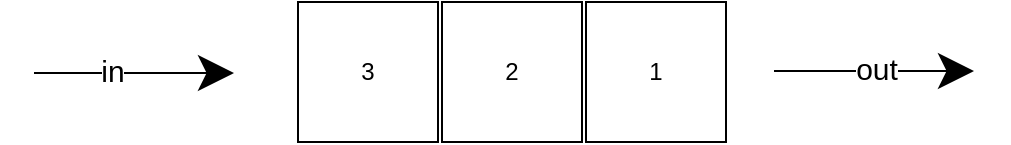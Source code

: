 <mxfile>
    <diagram id="mJgAHA-NCV9GFRcPU_wy" name="Page-1">
        <mxGraphModel dx="597" dy="329" grid="1" gridSize="10" guides="1" tooltips="1" connect="1" arrows="1" fold="1" page="1" pageScale="1" pageWidth="850" pageHeight="1100" math="0" shadow="0">
            <root>
                <mxCell id="0"/>
                <mxCell id="1" parent="0"/>
                <mxCell id="2" value="1" style="whiteSpace=wrap;html=1;" parent="1" vertex="1">
                    <mxGeometry x="426" y="310" width="70" height="70" as="geometry"/>
                </mxCell>
                <mxCell id="3" value="2" style="whiteSpace=wrap;html=1;" parent="1" vertex="1">
                    <mxGeometry x="354" y="310" width="70" height="70" as="geometry"/>
                </mxCell>
                <mxCell id="4" value="3" style="whiteSpace=wrap;html=1;" parent="1" vertex="1">
                    <mxGeometry x="282" y="310" width="70" height="70" as="geometry"/>
                </mxCell>
                <mxCell id="5" value="" style="edgeStyle=none;orthogonalLoop=1;jettySize=auto;html=1;jumpSize=8;endSize=15;" parent="1" edge="1">
                    <mxGeometry width="100" relative="1" as="geometry">
                        <mxPoint x="150" y="345.5" as="sourcePoint"/>
                        <mxPoint x="250" y="345.5" as="targetPoint"/>
                        <Array as="points"/>
                    </mxGeometry>
                </mxCell>
                <mxCell id="6" value="&lt;font style=&quot;font-size: 15px;&quot;&gt;in&lt;/font&gt;" style="edgeLabel;html=1;align=center;verticalAlign=middle;resizable=0;points=[];" parent="5" vertex="1" connectable="0">
                    <mxGeometry x="-0.38" relative="1" as="geometry">
                        <mxPoint x="8" y="-2" as="offset"/>
                    </mxGeometry>
                </mxCell>
                <mxCell id="7" value="" style="edgeStyle=none;orthogonalLoop=1;jettySize=auto;html=1;jumpSize=8;endSize=15;" parent="1" edge="1">
                    <mxGeometry width="100" relative="1" as="geometry">
                        <mxPoint x="520" y="344.5" as="sourcePoint"/>
                        <mxPoint x="620" y="344.5" as="targetPoint"/>
                        <Array as="points"/>
                    </mxGeometry>
                </mxCell>
                <mxCell id="8" value="out" style="edgeLabel;html=1;align=center;verticalAlign=middle;resizable=0;points=[];fontSize=15;" parent="7" vertex="1" connectable="0">
                    <mxGeometry x="-0.26" y="-1" relative="1" as="geometry">
                        <mxPoint x="14" y="-3" as="offset"/>
                    </mxGeometry>
                </mxCell>
            </root>
        </mxGraphModel>
    </diagram>
</mxfile>